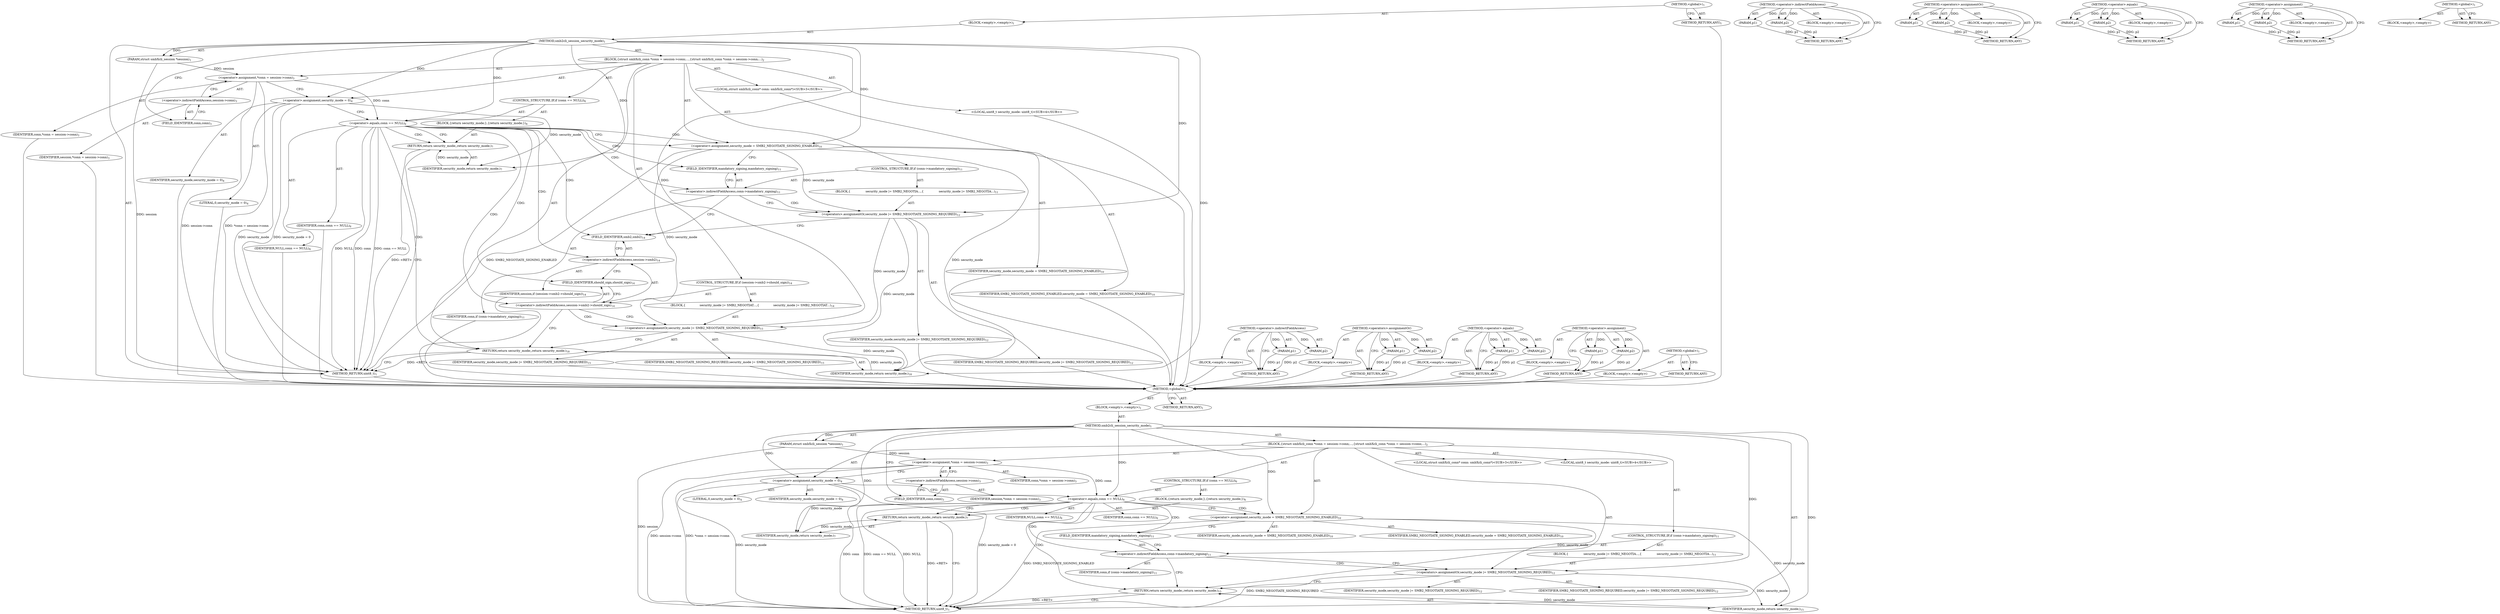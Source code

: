 digraph "&lt;global&gt;" {
vulnerable_6 [label=<(METHOD,&lt;global&gt;)<SUB>1</SUB>>];
vulnerable_7 [label=<(BLOCK,&lt;empty&gt;,&lt;empty&gt;)<SUB>1</SUB>>];
vulnerable_8 [label=<(METHOD,smb2cli_session_security_mode)<SUB>1</SUB>>];
vulnerable_9 [label=<(PARAM,struct smbXcli_session *session)<SUB>1</SUB>>];
vulnerable_10 [label=<(BLOCK,{
	struct smbXcli_conn *conn = session-&gt;conn;
	...,{
	struct smbXcli_conn *conn = session-&gt;conn;
	...)<SUB>2</SUB>>];
vulnerable_11 [label="<(LOCAL,struct smbXcli_conn* conn: smbXcli_conn*)<SUB>3</SUB>>"];
vulnerable_12 [label=<(&lt;operator&gt;.assignment,*conn = session-&gt;conn)<SUB>3</SUB>>];
vulnerable_13 [label=<(IDENTIFIER,conn,*conn = session-&gt;conn)<SUB>3</SUB>>];
vulnerable_14 [label=<(&lt;operator&gt;.indirectFieldAccess,session-&gt;conn)<SUB>3</SUB>>];
vulnerable_15 [label=<(IDENTIFIER,session,*conn = session-&gt;conn)<SUB>3</SUB>>];
vulnerable_16 [label=<(FIELD_IDENTIFIER,conn,conn)<SUB>3</SUB>>];
vulnerable_17 [label="<(LOCAL,uint8_t security_mode: uint8_t)<SUB>4</SUB>>"];
vulnerable_18 [label=<(&lt;operator&gt;.assignment,security_mode = 0)<SUB>4</SUB>>];
vulnerable_19 [label=<(IDENTIFIER,security_mode,security_mode = 0)<SUB>4</SUB>>];
vulnerable_20 [label=<(LITERAL,0,security_mode = 0)<SUB>4</SUB>>];
vulnerable_21 [label=<(CONTROL_STRUCTURE,IF,if (conn == NULL))<SUB>6</SUB>>];
vulnerable_22 [label=<(&lt;operator&gt;.equals,conn == NULL)<SUB>6</SUB>>];
vulnerable_23 [label=<(IDENTIFIER,conn,conn == NULL)<SUB>6</SUB>>];
vulnerable_24 [label=<(IDENTIFIER,NULL,conn == NULL)<SUB>6</SUB>>];
vulnerable_25 [label=<(BLOCK,{
		return security_mode;
	},{
		return security_mode;
	})<SUB>6</SUB>>];
vulnerable_26 [label=<(RETURN,return security_mode;,return security_mode;)<SUB>7</SUB>>];
vulnerable_27 [label=<(IDENTIFIER,security_mode,return security_mode;)<SUB>7</SUB>>];
vulnerable_28 [label=<(&lt;operator&gt;.assignment,security_mode = SMB2_NEGOTIATE_SIGNING_ENABLED)<SUB>10</SUB>>];
vulnerable_29 [label=<(IDENTIFIER,security_mode,security_mode = SMB2_NEGOTIATE_SIGNING_ENABLED)<SUB>10</SUB>>];
vulnerable_30 [label=<(IDENTIFIER,SMB2_NEGOTIATE_SIGNING_ENABLED,security_mode = SMB2_NEGOTIATE_SIGNING_ENABLED)<SUB>10</SUB>>];
vulnerable_31 [label=<(CONTROL_STRUCTURE,IF,if (conn-&gt;mandatory_signing))<SUB>11</SUB>>];
vulnerable_32 [label=<(&lt;operator&gt;.indirectFieldAccess,conn-&gt;mandatory_signing)<SUB>11</SUB>>];
vulnerable_33 [label=<(IDENTIFIER,conn,if (conn-&gt;mandatory_signing))<SUB>11</SUB>>];
vulnerable_34 [label=<(FIELD_IDENTIFIER,mandatory_signing,mandatory_signing)<SUB>11</SUB>>];
vulnerable_35 [label=<(BLOCK,{
                security_mode |= SMB2_NEGOTIA...,{
                security_mode |= SMB2_NEGOTIA...)<SUB>11</SUB>>];
vulnerable_36 [label=<(&lt;operators&gt;.assignmentOr,security_mode |= SMB2_NEGOTIATE_SIGNING_REQUIRED)<SUB>12</SUB>>];
vulnerable_37 [label=<(IDENTIFIER,security_mode,security_mode |= SMB2_NEGOTIATE_SIGNING_REQUIRED)<SUB>12</SUB>>];
vulnerable_38 [label=<(IDENTIFIER,SMB2_NEGOTIATE_SIGNING_REQUIRED,security_mode |= SMB2_NEGOTIATE_SIGNING_REQUIRED)<SUB>12</SUB>>];
vulnerable_39 [label=<(RETURN,return security_mode;,return security_mode;)<SUB>15</SUB>>];
vulnerable_40 [label=<(IDENTIFIER,security_mode,return security_mode;)<SUB>15</SUB>>];
vulnerable_41 [label=<(METHOD_RETURN,uint8_t)<SUB>1</SUB>>];
vulnerable_43 [label=<(METHOD_RETURN,ANY)<SUB>1</SUB>>];
vulnerable_69 [label=<(METHOD,&lt;operator&gt;.indirectFieldAccess)>];
vulnerable_70 [label=<(PARAM,p1)>];
vulnerable_71 [label=<(PARAM,p2)>];
vulnerable_72 [label=<(BLOCK,&lt;empty&gt;,&lt;empty&gt;)>];
vulnerable_73 [label=<(METHOD_RETURN,ANY)>];
vulnerable_79 [label=<(METHOD,&lt;operators&gt;.assignmentOr)>];
vulnerable_80 [label=<(PARAM,p1)>];
vulnerable_81 [label=<(PARAM,p2)>];
vulnerable_82 [label=<(BLOCK,&lt;empty&gt;,&lt;empty&gt;)>];
vulnerable_83 [label=<(METHOD_RETURN,ANY)>];
vulnerable_74 [label=<(METHOD,&lt;operator&gt;.equals)>];
vulnerable_75 [label=<(PARAM,p1)>];
vulnerable_76 [label=<(PARAM,p2)>];
vulnerable_77 [label=<(BLOCK,&lt;empty&gt;,&lt;empty&gt;)>];
vulnerable_78 [label=<(METHOD_RETURN,ANY)>];
vulnerable_64 [label=<(METHOD,&lt;operator&gt;.assignment)>];
vulnerable_65 [label=<(PARAM,p1)>];
vulnerable_66 [label=<(PARAM,p2)>];
vulnerable_67 [label=<(BLOCK,&lt;empty&gt;,&lt;empty&gt;)>];
vulnerable_68 [label=<(METHOD_RETURN,ANY)>];
vulnerable_58 [label=<(METHOD,&lt;global&gt;)<SUB>1</SUB>>];
vulnerable_59 [label=<(BLOCK,&lt;empty&gt;,&lt;empty&gt;)>];
vulnerable_60 [label=<(METHOD_RETURN,ANY)>];
fixed_6 [label=<(METHOD,&lt;global&gt;)<SUB>1</SUB>>];
fixed_7 [label=<(BLOCK,&lt;empty&gt;,&lt;empty&gt;)<SUB>1</SUB>>];
fixed_8 [label=<(METHOD,smb2cli_session_security_mode)<SUB>1</SUB>>];
fixed_9 [label=<(PARAM,struct smbXcli_session *session)<SUB>1</SUB>>];
fixed_10 [label=<(BLOCK,{
	struct smbXcli_conn *conn = session-&gt;conn;
	...,{
	struct smbXcli_conn *conn = session-&gt;conn;
	...)<SUB>2</SUB>>];
fixed_11 [label="<(LOCAL,struct smbXcli_conn* conn: smbXcli_conn*)<SUB>3</SUB>>"];
fixed_12 [label=<(&lt;operator&gt;.assignment,*conn = session-&gt;conn)<SUB>3</SUB>>];
fixed_13 [label=<(IDENTIFIER,conn,*conn = session-&gt;conn)<SUB>3</SUB>>];
fixed_14 [label=<(&lt;operator&gt;.indirectFieldAccess,session-&gt;conn)<SUB>3</SUB>>];
fixed_15 [label=<(IDENTIFIER,session,*conn = session-&gt;conn)<SUB>3</SUB>>];
fixed_16 [label=<(FIELD_IDENTIFIER,conn,conn)<SUB>3</SUB>>];
fixed_17 [label="<(LOCAL,uint8_t security_mode: uint8_t)<SUB>4</SUB>>"];
fixed_18 [label=<(&lt;operator&gt;.assignment,security_mode = 0)<SUB>4</SUB>>];
fixed_19 [label=<(IDENTIFIER,security_mode,security_mode = 0)<SUB>4</SUB>>];
fixed_20 [label=<(LITERAL,0,security_mode = 0)<SUB>4</SUB>>];
fixed_21 [label=<(CONTROL_STRUCTURE,IF,if (conn == NULL))<SUB>6</SUB>>];
fixed_22 [label=<(&lt;operator&gt;.equals,conn == NULL)<SUB>6</SUB>>];
fixed_23 [label=<(IDENTIFIER,conn,conn == NULL)<SUB>6</SUB>>];
fixed_24 [label=<(IDENTIFIER,NULL,conn == NULL)<SUB>6</SUB>>];
fixed_25 [label=<(BLOCK,{
		return security_mode;
	},{
		return security_mode;
	})<SUB>6</SUB>>];
fixed_26 [label=<(RETURN,return security_mode;,return security_mode;)<SUB>7</SUB>>];
fixed_27 [label=<(IDENTIFIER,security_mode,return security_mode;)<SUB>7</SUB>>];
fixed_28 [label=<(&lt;operator&gt;.assignment,security_mode = SMB2_NEGOTIATE_SIGNING_ENABLED)<SUB>10</SUB>>];
fixed_29 [label=<(IDENTIFIER,security_mode,security_mode = SMB2_NEGOTIATE_SIGNING_ENABLED)<SUB>10</SUB>>];
fixed_30 [label=<(IDENTIFIER,SMB2_NEGOTIATE_SIGNING_ENABLED,security_mode = SMB2_NEGOTIATE_SIGNING_ENABLED)<SUB>10</SUB>>];
fixed_31 [label=<(CONTROL_STRUCTURE,IF,if (conn-&gt;mandatory_signing))<SUB>11</SUB>>];
fixed_32 [label=<(&lt;operator&gt;.indirectFieldAccess,conn-&gt;mandatory_signing)<SUB>11</SUB>>];
fixed_33 [label=<(IDENTIFIER,conn,if (conn-&gt;mandatory_signing))<SUB>11</SUB>>];
fixed_34 [label=<(FIELD_IDENTIFIER,mandatory_signing,mandatory_signing)<SUB>11</SUB>>];
fixed_35 [label=<(BLOCK,{
                security_mode |= SMB2_NEGOTIA...,{
                security_mode |= SMB2_NEGOTIA...)<SUB>11</SUB>>];
fixed_36 [label=<(&lt;operators&gt;.assignmentOr,security_mode |= SMB2_NEGOTIATE_SIGNING_REQUIRED)<SUB>12</SUB>>];
fixed_37 [label=<(IDENTIFIER,security_mode,security_mode |= SMB2_NEGOTIATE_SIGNING_REQUIRED)<SUB>12</SUB>>];
fixed_38 [label=<(IDENTIFIER,SMB2_NEGOTIATE_SIGNING_REQUIRED,security_mode |= SMB2_NEGOTIATE_SIGNING_REQUIRED)<SUB>12</SUB>>];
fixed_39 [label=<(CONTROL_STRUCTURE,IF,if (session-&gt;smb2-&gt;should_sign))<SUB>14</SUB>>];
fixed_40 [label=<(&lt;operator&gt;.indirectFieldAccess,session-&gt;smb2-&gt;should_sign)<SUB>14</SUB>>];
fixed_41 [label=<(&lt;operator&gt;.indirectFieldAccess,session-&gt;smb2)<SUB>14</SUB>>];
fixed_42 [label=<(IDENTIFIER,session,if (session-&gt;smb2-&gt;should_sign))<SUB>14</SUB>>];
fixed_43 [label=<(FIELD_IDENTIFIER,smb2,smb2)<SUB>14</SUB>>];
fixed_44 [label=<(FIELD_IDENTIFIER,should_sign,should_sign)<SUB>14</SUB>>];
fixed_45 [label=<(BLOCK,{
               security_mode |= SMB2_NEGOTIAT...,{
               security_mode |= SMB2_NEGOTIAT...)<SUB>14</SUB>>];
fixed_46 [label=<(&lt;operators&gt;.assignmentOr,security_mode |= SMB2_NEGOTIATE_SIGNING_REQUIRED)<SUB>15</SUB>>];
fixed_47 [label=<(IDENTIFIER,security_mode,security_mode |= SMB2_NEGOTIATE_SIGNING_REQUIRED)<SUB>15</SUB>>];
fixed_48 [label=<(IDENTIFIER,SMB2_NEGOTIATE_SIGNING_REQUIRED,security_mode |= SMB2_NEGOTIATE_SIGNING_REQUIRED)<SUB>15</SUB>>];
fixed_49 [label=<(RETURN,return security_mode;,return security_mode;)<SUB>18</SUB>>];
fixed_50 [label=<(IDENTIFIER,security_mode,return security_mode;)<SUB>18</SUB>>];
fixed_51 [label=<(METHOD_RETURN,uint8_t)<SUB>1</SUB>>];
fixed_53 [label=<(METHOD_RETURN,ANY)<SUB>1</SUB>>];
fixed_79 [label=<(METHOD,&lt;operator&gt;.indirectFieldAccess)>];
fixed_80 [label=<(PARAM,p1)>];
fixed_81 [label=<(PARAM,p2)>];
fixed_82 [label=<(BLOCK,&lt;empty&gt;,&lt;empty&gt;)>];
fixed_83 [label=<(METHOD_RETURN,ANY)>];
fixed_89 [label=<(METHOD,&lt;operators&gt;.assignmentOr)>];
fixed_90 [label=<(PARAM,p1)>];
fixed_91 [label=<(PARAM,p2)>];
fixed_92 [label=<(BLOCK,&lt;empty&gt;,&lt;empty&gt;)>];
fixed_93 [label=<(METHOD_RETURN,ANY)>];
fixed_84 [label=<(METHOD,&lt;operator&gt;.equals)>];
fixed_85 [label=<(PARAM,p1)>];
fixed_86 [label=<(PARAM,p2)>];
fixed_87 [label=<(BLOCK,&lt;empty&gt;,&lt;empty&gt;)>];
fixed_88 [label=<(METHOD_RETURN,ANY)>];
fixed_74 [label=<(METHOD,&lt;operator&gt;.assignment)>];
fixed_75 [label=<(PARAM,p1)>];
fixed_76 [label=<(PARAM,p2)>];
fixed_77 [label=<(BLOCK,&lt;empty&gt;,&lt;empty&gt;)>];
fixed_78 [label=<(METHOD_RETURN,ANY)>];
fixed_68 [label=<(METHOD,&lt;global&gt;)<SUB>1</SUB>>];
fixed_69 [label=<(BLOCK,&lt;empty&gt;,&lt;empty&gt;)>];
fixed_70 [label=<(METHOD_RETURN,ANY)>];
vulnerable_6 -> vulnerable_7  [key=0, label="AST: "];
vulnerable_6 -> vulnerable_43  [key=0, label="AST: "];
vulnerable_6 -> vulnerable_43  [key=1, label="CFG: "];
vulnerable_7 -> vulnerable_8  [key=0, label="AST: "];
vulnerable_8 -> vulnerable_9  [key=0, label="AST: "];
vulnerable_8 -> vulnerable_9  [key=1, label="DDG: "];
vulnerable_8 -> vulnerable_10  [key=0, label="AST: "];
vulnerable_8 -> vulnerable_41  [key=0, label="AST: "];
vulnerable_8 -> vulnerable_16  [key=0, label="CFG: "];
vulnerable_8 -> vulnerable_18  [key=0, label="DDG: "];
vulnerable_8 -> vulnerable_28  [key=0, label="DDG: "];
vulnerable_8 -> vulnerable_40  [key=0, label="DDG: "];
vulnerable_8 -> vulnerable_22  [key=0, label="DDG: "];
vulnerable_8 -> vulnerable_36  [key=0, label="DDG: "];
vulnerable_8 -> vulnerable_27  [key=0, label="DDG: "];
vulnerable_9 -> vulnerable_41  [key=0, label="DDG: session"];
vulnerable_9 -> vulnerable_12  [key=0, label="DDG: session"];
vulnerable_10 -> vulnerable_11  [key=0, label="AST: "];
vulnerable_10 -> vulnerable_12  [key=0, label="AST: "];
vulnerable_10 -> vulnerable_17  [key=0, label="AST: "];
vulnerable_10 -> vulnerable_18  [key=0, label="AST: "];
vulnerable_10 -> vulnerable_21  [key=0, label="AST: "];
vulnerable_10 -> vulnerable_28  [key=0, label="AST: "];
vulnerable_10 -> vulnerable_31  [key=0, label="AST: "];
vulnerable_10 -> vulnerable_39  [key=0, label="AST: "];
vulnerable_12 -> vulnerable_13  [key=0, label="AST: "];
vulnerable_12 -> vulnerable_14  [key=0, label="AST: "];
vulnerable_12 -> vulnerable_18  [key=0, label="CFG: "];
vulnerable_12 -> vulnerable_41  [key=0, label="DDG: session-&gt;conn"];
vulnerable_12 -> vulnerable_41  [key=1, label="DDG: *conn = session-&gt;conn"];
vulnerable_12 -> vulnerable_22  [key=0, label="DDG: conn"];
vulnerable_14 -> vulnerable_15  [key=0, label="AST: "];
vulnerable_14 -> vulnerable_16  [key=0, label="AST: "];
vulnerable_14 -> vulnerable_12  [key=0, label="CFG: "];
vulnerable_16 -> vulnerable_14  [key=0, label="CFG: "];
vulnerable_18 -> vulnerable_19  [key=0, label="AST: "];
vulnerable_18 -> vulnerable_20  [key=0, label="AST: "];
vulnerable_18 -> vulnerable_22  [key=0, label="CFG: "];
vulnerable_18 -> vulnerable_41  [key=0, label="DDG: security_mode"];
vulnerable_18 -> vulnerable_41  [key=1, label="DDG: security_mode = 0"];
vulnerable_18 -> vulnerable_27  [key=0, label="DDG: security_mode"];
vulnerable_21 -> vulnerable_22  [key=0, label="AST: "];
vulnerable_21 -> vulnerable_25  [key=0, label="AST: "];
vulnerable_22 -> vulnerable_23  [key=0, label="AST: "];
vulnerable_22 -> vulnerable_24  [key=0, label="AST: "];
vulnerable_22 -> vulnerable_26  [key=0, label="CFG: "];
vulnerable_22 -> vulnerable_26  [key=1, label="CDG: "];
vulnerable_22 -> vulnerable_28  [key=0, label="CFG: "];
vulnerable_22 -> vulnerable_28  [key=1, label="CDG: "];
vulnerable_22 -> vulnerable_41  [key=0, label="DDG: conn"];
vulnerable_22 -> vulnerable_41  [key=1, label="DDG: conn == NULL"];
vulnerable_22 -> vulnerable_41  [key=2, label="DDG: NULL"];
vulnerable_22 -> vulnerable_34  [key=0, label="CDG: "];
vulnerable_22 -> vulnerable_32  [key=0, label="CDG: "];
vulnerable_22 -> vulnerable_39  [key=0, label="CDG: "];
vulnerable_25 -> vulnerable_26  [key=0, label="AST: "];
vulnerable_26 -> vulnerable_27  [key=0, label="AST: "];
vulnerable_26 -> vulnerable_41  [key=0, label="CFG: "];
vulnerable_26 -> vulnerable_41  [key=1, label="DDG: &lt;RET&gt;"];
vulnerable_27 -> vulnerable_26  [key=0, label="DDG: security_mode"];
vulnerable_28 -> vulnerable_29  [key=0, label="AST: "];
vulnerable_28 -> vulnerable_30  [key=0, label="AST: "];
vulnerable_28 -> vulnerable_34  [key=0, label="CFG: "];
vulnerable_28 -> vulnerable_41  [key=0, label="DDG: SMB2_NEGOTIATE_SIGNING_ENABLED"];
vulnerable_28 -> vulnerable_40  [key=0, label="DDG: security_mode"];
vulnerable_28 -> vulnerable_36  [key=0, label="DDG: security_mode"];
vulnerable_31 -> vulnerable_32  [key=0, label="AST: "];
vulnerable_31 -> vulnerable_35  [key=0, label="AST: "];
vulnerable_32 -> vulnerable_33  [key=0, label="AST: "];
vulnerable_32 -> vulnerable_34  [key=0, label="AST: "];
vulnerable_32 -> vulnerable_36  [key=0, label="CFG: "];
vulnerable_32 -> vulnerable_36  [key=1, label="CDG: "];
vulnerable_32 -> vulnerable_39  [key=0, label="CFG: "];
vulnerable_34 -> vulnerable_32  [key=0, label="CFG: "];
vulnerable_35 -> vulnerable_36  [key=0, label="AST: "];
vulnerable_36 -> vulnerable_37  [key=0, label="AST: "];
vulnerable_36 -> vulnerable_38  [key=0, label="AST: "];
vulnerable_36 -> vulnerable_39  [key=0, label="CFG: "];
vulnerable_36 -> vulnerable_41  [key=0, label="DDG: SMB2_NEGOTIATE_SIGNING_REQUIRED"];
vulnerable_36 -> vulnerable_40  [key=0, label="DDG: security_mode"];
vulnerable_39 -> vulnerable_40  [key=0, label="AST: "];
vulnerable_39 -> vulnerable_41  [key=0, label="CFG: "];
vulnerable_39 -> vulnerable_41  [key=1, label="DDG: &lt;RET&gt;"];
vulnerable_40 -> vulnerable_39  [key=0, label="DDG: security_mode"];
vulnerable_69 -> vulnerable_70  [key=0, label="AST: "];
vulnerable_69 -> vulnerable_70  [key=1, label="DDG: "];
vulnerable_69 -> vulnerable_72  [key=0, label="AST: "];
vulnerable_69 -> vulnerable_71  [key=0, label="AST: "];
vulnerable_69 -> vulnerable_71  [key=1, label="DDG: "];
vulnerable_69 -> vulnerable_73  [key=0, label="AST: "];
vulnerable_69 -> vulnerable_73  [key=1, label="CFG: "];
vulnerable_70 -> vulnerable_73  [key=0, label="DDG: p1"];
vulnerable_71 -> vulnerable_73  [key=0, label="DDG: p2"];
vulnerable_79 -> vulnerable_80  [key=0, label="AST: "];
vulnerable_79 -> vulnerable_80  [key=1, label="DDG: "];
vulnerable_79 -> vulnerable_82  [key=0, label="AST: "];
vulnerable_79 -> vulnerable_81  [key=0, label="AST: "];
vulnerable_79 -> vulnerable_81  [key=1, label="DDG: "];
vulnerable_79 -> vulnerable_83  [key=0, label="AST: "];
vulnerable_79 -> vulnerable_83  [key=1, label="CFG: "];
vulnerable_80 -> vulnerable_83  [key=0, label="DDG: p1"];
vulnerable_81 -> vulnerable_83  [key=0, label="DDG: p2"];
vulnerable_74 -> vulnerable_75  [key=0, label="AST: "];
vulnerable_74 -> vulnerable_75  [key=1, label="DDG: "];
vulnerable_74 -> vulnerable_77  [key=0, label="AST: "];
vulnerable_74 -> vulnerable_76  [key=0, label="AST: "];
vulnerable_74 -> vulnerable_76  [key=1, label="DDG: "];
vulnerable_74 -> vulnerable_78  [key=0, label="AST: "];
vulnerable_74 -> vulnerable_78  [key=1, label="CFG: "];
vulnerable_75 -> vulnerable_78  [key=0, label="DDG: p1"];
vulnerable_76 -> vulnerable_78  [key=0, label="DDG: p2"];
vulnerable_64 -> vulnerable_65  [key=0, label="AST: "];
vulnerable_64 -> vulnerable_65  [key=1, label="DDG: "];
vulnerable_64 -> vulnerable_67  [key=0, label="AST: "];
vulnerable_64 -> vulnerable_66  [key=0, label="AST: "];
vulnerable_64 -> vulnerable_66  [key=1, label="DDG: "];
vulnerable_64 -> vulnerable_68  [key=0, label="AST: "];
vulnerable_64 -> vulnerable_68  [key=1, label="CFG: "];
vulnerable_65 -> vulnerable_68  [key=0, label="DDG: p1"];
vulnerable_66 -> vulnerable_68  [key=0, label="DDG: p2"];
vulnerable_58 -> vulnerable_59  [key=0, label="AST: "];
vulnerable_58 -> vulnerable_60  [key=0, label="AST: "];
vulnerable_58 -> vulnerable_60  [key=1, label="CFG: "];
fixed_6 -> fixed_7  [key=0, label="AST: "];
fixed_6 -> fixed_53  [key=0, label="AST: "];
fixed_6 -> fixed_53  [key=1, label="CFG: "];
fixed_7 -> fixed_8  [key=0, label="AST: "];
fixed_8 -> fixed_9  [key=0, label="AST: "];
fixed_8 -> fixed_9  [key=1, label="DDG: "];
fixed_8 -> fixed_10  [key=0, label="AST: "];
fixed_8 -> fixed_51  [key=0, label="AST: "];
fixed_8 -> fixed_16  [key=0, label="CFG: "];
fixed_8 -> fixed_18  [key=0, label="DDG: "];
fixed_8 -> fixed_28  [key=0, label="DDG: "];
fixed_8 -> fixed_50  [key=0, label="DDG: "];
fixed_8 -> fixed_22  [key=0, label="DDG: "];
fixed_8 -> fixed_36  [key=0, label="DDG: "];
fixed_8 -> fixed_46  [key=0, label="DDG: "];
fixed_8 -> fixed_27  [key=0, label="DDG: "];
fixed_9 -> fixed_51  [key=0, label="DDG: session"];
fixed_9 -> fixed_12  [key=0, label="DDG: session"];
fixed_10 -> fixed_11  [key=0, label="AST: "];
fixed_10 -> fixed_12  [key=0, label="AST: "];
fixed_10 -> fixed_17  [key=0, label="AST: "];
fixed_10 -> fixed_18  [key=0, label="AST: "];
fixed_10 -> fixed_21  [key=0, label="AST: "];
fixed_10 -> fixed_28  [key=0, label="AST: "];
fixed_10 -> fixed_31  [key=0, label="AST: "];
fixed_10 -> fixed_39  [key=0, label="AST: "];
fixed_10 -> fixed_49  [key=0, label="AST: "];
fixed_11 -> vulnerable_6  [key=0];
fixed_12 -> fixed_13  [key=0, label="AST: "];
fixed_12 -> fixed_14  [key=0, label="AST: "];
fixed_12 -> fixed_18  [key=0, label="CFG: "];
fixed_12 -> fixed_51  [key=0, label="DDG: session-&gt;conn"];
fixed_12 -> fixed_51  [key=1, label="DDG: *conn = session-&gt;conn"];
fixed_12 -> fixed_22  [key=0, label="DDG: conn"];
fixed_13 -> vulnerable_6  [key=0];
fixed_14 -> fixed_15  [key=0, label="AST: "];
fixed_14 -> fixed_16  [key=0, label="AST: "];
fixed_14 -> fixed_12  [key=0, label="CFG: "];
fixed_15 -> vulnerable_6  [key=0];
fixed_16 -> fixed_14  [key=0, label="CFG: "];
fixed_17 -> vulnerable_6  [key=0];
fixed_18 -> fixed_19  [key=0, label="AST: "];
fixed_18 -> fixed_20  [key=0, label="AST: "];
fixed_18 -> fixed_22  [key=0, label="CFG: "];
fixed_18 -> fixed_51  [key=0, label="DDG: security_mode"];
fixed_18 -> fixed_51  [key=1, label="DDG: security_mode = 0"];
fixed_18 -> fixed_27  [key=0, label="DDG: security_mode"];
fixed_19 -> vulnerable_6  [key=0];
fixed_20 -> vulnerable_6  [key=0];
fixed_21 -> fixed_22  [key=0, label="AST: "];
fixed_21 -> fixed_25  [key=0, label="AST: "];
fixed_22 -> fixed_23  [key=0, label="AST: "];
fixed_22 -> fixed_24  [key=0, label="AST: "];
fixed_22 -> fixed_26  [key=0, label="CFG: "];
fixed_22 -> fixed_26  [key=1, label="CDG: "];
fixed_22 -> fixed_28  [key=0, label="CFG: "];
fixed_22 -> fixed_28  [key=1, label="CDG: "];
fixed_22 -> fixed_51  [key=0, label="DDG: conn"];
fixed_22 -> fixed_51  [key=1, label="DDG: conn == NULL"];
fixed_22 -> fixed_51  [key=2, label="DDG: NULL"];
fixed_22 -> fixed_40  [key=0, label="CDG: "];
fixed_22 -> fixed_34  [key=0, label="CDG: "];
fixed_22 -> fixed_32  [key=0, label="CDG: "];
fixed_22 -> fixed_49  [key=0, label="CDG: "];
fixed_22 -> fixed_44  [key=0, label="CDG: "];
fixed_22 -> fixed_41  [key=0, label="CDG: "];
fixed_22 -> fixed_43  [key=0, label="CDG: "];
fixed_23 -> vulnerable_6  [key=0];
fixed_24 -> vulnerable_6  [key=0];
fixed_25 -> fixed_26  [key=0, label="AST: "];
fixed_26 -> fixed_27  [key=0, label="AST: "];
fixed_26 -> fixed_51  [key=0, label="CFG: "];
fixed_26 -> fixed_51  [key=1, label="DDG: &lt;RET&gt;"];
fixed_27 -> fixed_26  [key=0, label="DDG: security_mode"];
fixed_28 -> fixed_29  [key=0, label="AST: "];
fixed_28 -> fixed_30  [key=0, label="AST: "];
fixed_28 -> fixed_34  [key=0, label="CFG: "];
fixed_28 -> fixed_51  [key=0, label="DDG: SMB2_NEGOTIATE_SIGNING_ENABLED"];
fixed_28 -> fixed_50  [key=0, label="DDG: security_mode"];
fixed_28 -> fixed_36  [key=0, label="DDG: security_mode"];
fixed_28 -> fixed_46  [key=0, label="DDG: security_mode"];
fixed_29 -> vulnerable_6  [key=0];
fixed_30 -> vulnerable_6  [key=0];
fixed_31 -> fixed_32  [key=0, label="AST: "];
fixed_31 -> fixed_35  [key=0, label="AST: "];
fixed_32 -> fixed_33  [key=0, label="AST: "];
fixed_32 -> fixed_34  [key=0, label="AST: "];
fixed_32 -> fixed_36  [key=0, label="CFG: "];
fixed_32 -> fixed_36  [key=1, label="CDG: "];
fixed_32 -> fixed_43  [key=0, label="CFG: "];
fixed_33 -> vulnerable_6  [key=0];
fixed_34 -> fixed_32  [key=0, label="CFG: "];
fixed_35 -> fixed_36  [key=0, label="AST: "];
fixed_36 -> fixed_37  [key=0, label="AST: "];
fixed_36 -> fixed_38  [key=0, label="AST: "];
fixed_36 -> fixed_43  [key=0, label="CFG: "];
fixed_36 -> fixed_50  [key=0, label="DDG: security_mode"];
fixed_36 -> fixed_46  [key=0, label="DDG: security_mode"];
fixed_37 -> vulnerable_6  [key=0];
fixed_38 -> vulnerable_6  [key=0];
fixed_39 -> fixed_40  [key=0, label="AST: "];
fixed_39 -> fixed_45  [key=0, label="AST: "];
fixed_40 -> fixed_41  [key=0, label="AST: "];
fixed_40 -> fixed_44  [key=0, label="AST: "];
fixed_40 -> fixed_46  [key=0, label="CFG: "];
fixed_40 -> fixed_46  [key=1, label="CDG: "];
fixed_40 -> fixed_49  [key=0, label="CFG: "];
fixed_41 -> fixed_42  [key=0, label="AST: "];
fixed_41 -> fixed_43  [key=0, label="AST: "];
fixed_41 -> fixed_44  [key=0, label="CFG: "];
fixed_42 -> vulnerable_6  [key=0];
fixed_43 -> fixed_41  [key=0, label="CFG: "];
fixed_44 -> fixed_40  [key=0, label="CFG: "];
fixed_45 -> fixed_46  [key=0, label="AST: "];
fixed_46 -> fixed_47  [key=0, label="AST: "];
fixed_46 -> fixed_48  [key=0, label="AST: "];
fixed_46 -> fixed_49  [key=0, label="CFG: "];
fixed_46 -> fixed_50  [key=0, label="DDG: security_mode"];
fixed_47 -> vulnerable_6  [key=0];
fixed_48 -> vulnerable_6  [key=0];
fixed_49 -> fixed_50  [key=0, label="AST: "];
fixed_49 -> fixed_51  [key=0, label="CFG: "];
fixed_49 -> fixed_51  [key=1, label="DDG: &lt;RET&gt;"];
fixed_50 -> fixed_49  [key=0, label="DDG: security_mode"];
fixed_51 -> vulnerable_6  [key=0];
fixed_53 -> vulnerable_6  [key=0];
fixed_79 -> fixed_80  [key=0, label="AST: "];
fixed_79 -> fixed_80  [key=1, label="DDG: "];
fixed_79 -> fixed_82  [key=0, label="AST: "];
fixed_79 -> fixed_81  [key=0, label="AST: "];
fixed_79 -> fixed_81  [key=1, label="DDG: "];
fixed_79 -> fixed_83  [key=0, label="AST: "];
fixed_79 -> fixed_83  [key=1, label="CFG: "];
fixed_80 -> fixed_83  [key=0, label="DDG: p1"];
fixed_81 -> fixed_83  [key=0, label="DDG: p2"];
fixed_82 -> vulnerable_6  [key=0];
fixed_83 -> vulnerable_6  [key=0];
fixed_89 -> fixed_90  [key=0, label="AST: "];
fixed_89 -> fixed_90  [key=1, label="DDG: "];
fixed_89 -> fixed_92  [key=0, label="AST: "];
fixed_89 -> fixed_91  [key=0, label="AST: "];
fixed_89 -> fixed_91  [key=1, label="DDG: "];
fixed_89 -> fixed_93  [key=0, label="AST: "];
fixed_89 -> fixed_93  [key=1, label="CFG: "];
fixed_90 -> fixed_93  [key=0, label="DDG: p1"];
fixed_91 -> fixed_93  [key=0, label="DDG: p2"];
fixed_92 -> vulnerable_6  [key=0];
fixed_93 -> vulnerable_6  [key=0];
fixed_84 -> fixed_85  [key=0, label="AST: "];
fixed_84 -> fixed_85  [key=1, label="DDG: "];
fixed_84 -> fixed_87  [key=0, label="AST: "];
fixed_84 -> fixed_86  [key=0, label="AST: "];
fixed_84 -> fixed_86  [key=1, label="DDG: "];
fixed_84 -> fixed_88  [key=0, label="AST: "];
fixed_84 -> fixed_88  [key=1, label="CFG: "];
fixed_85 -> fixed_88  [key=0, label="DDG: p1"];
fixed_86 -> fixed_88  [key=0, label="DDG: p2"];
fixed_87 -> vulnerable_6  [key=0];
fixed_88 -> vulnerable_6  [key=0];
fixed_74 -> fixed_75  [key=0, label="AST: "];
fixed_74 -> fixed_75  [key=1, label="DDG: "];
fixed_74 -> fixed_77  [key=0, label="AST: "];
fixed_74 -> fixed_76  [key=0, label="AST: "];
fixed_74 -> fixed_76  [key=1, label="DDG: "];
fixed_74 -> fixed_78  [key=0, label="AST: "];
fixed_74 -> fixed_78  [key=1, label="CFG: "];
fixed_75 -> fixed_78  [key=0, label="DDG: p1"];
fixed_76 -> fixed_78  [key=0, label="DDG: p2"];
fixed_77 -> vulnerable_6  [key=0];
fixed_78 -> vulnerable_6  [key=0];
fixed_68 -> fixed_69  [key=0, label="AST: "];
fixed_68 -> fixed_70  [key=0, label="AST: "];
fixed_68 -> fixed_70  [key=1, label="CFG: "];
fixed_69 -> vulnerable_6  [key=0];
fixed_70 -> vulnerable_6  [key=0];
}
